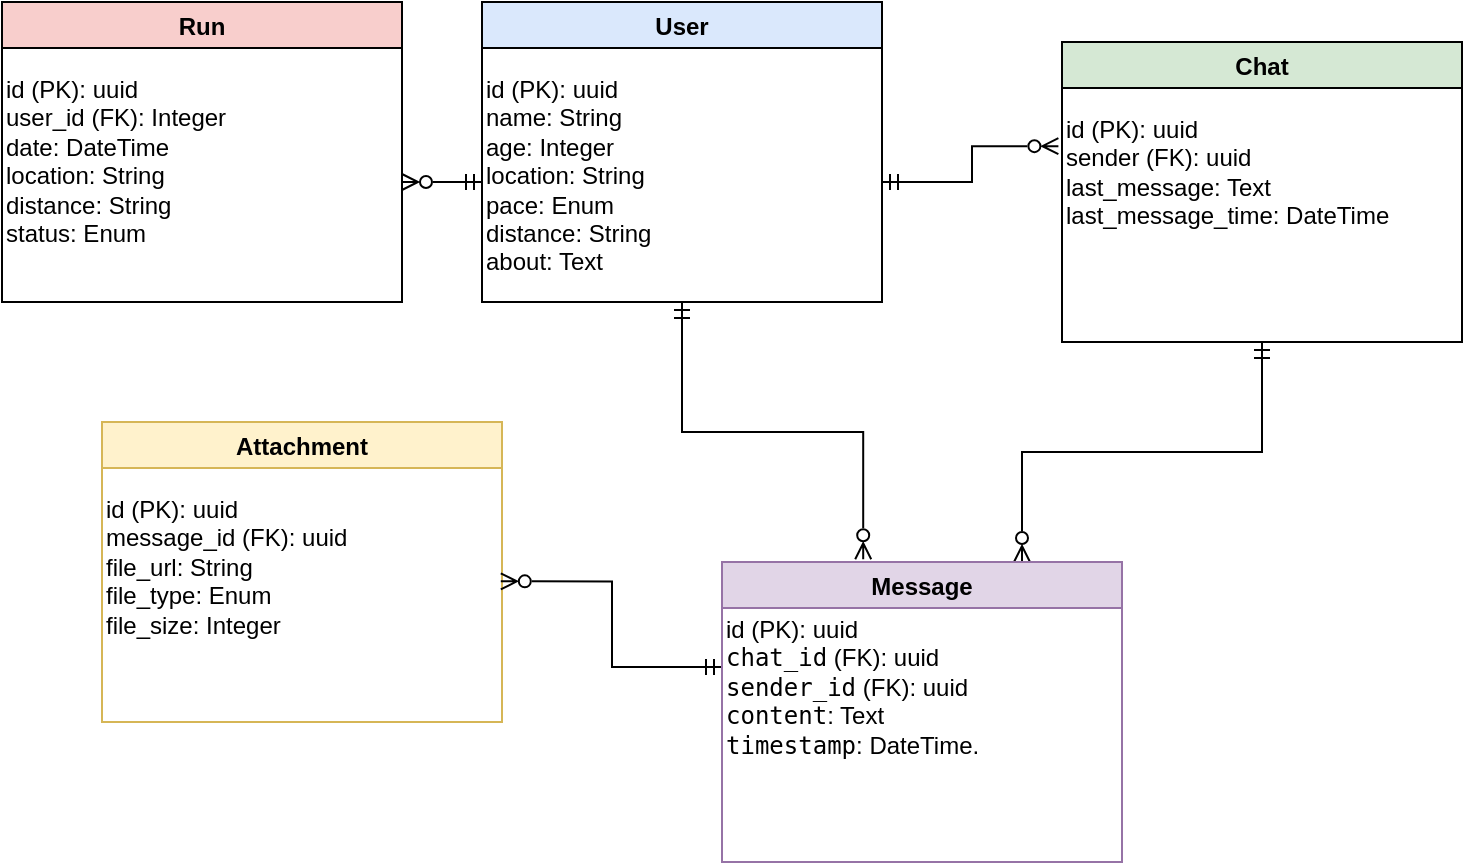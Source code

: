 <mxGraphModel dx="1059" dy="605" grid="1" gridSize="10" guides="1" tooltips="1" connect="1" arrows="1" fold="1" page="1" pageScale="1" pageWidth="1100" pageHeight="850" background="none" math="0" shadow="0">
  <root>
    <mxCell id="0" />
    <mxCell id="1" parent="0" />
    <mxCell id="userEntity" value="User" style="swimlane;fillColor=#dae8fc;horizontal=1;" vertex="1" parent="1">
      <mxGeometry x="300" y="50" width="200" height="150" as="geometry" />
    </mxCell>
    <mxCell id="userAttributes" value="id (PK): uuid&lt;br&gt;name: String&lt;br&gt;age: Integer&lt;br&gt;location: String&lt;br&gt;pace: Enum&lt;br&gt;distance: String&lt;br&gt;about: Text" style="text;html=1;align=left;verticalAlign=top;" vertex="1" parent="userEntity">
      <mxGeometry y="30" width="200" height="120" as="geometry" />
    </mxCell>
    <mxCell id="runEntity" value="Run" style="swimlane;fillColor=#f8cecc;horizontal=1;" vertex="1" parent="1">
      <mxGeometry x="60" y="50" width="200" height="150" as="geometry" />
    </mxCell>
    <mxCell id="runAttributes" value="id (PK): uuid&lt;br&gt;user_id (FK): Integer&lt;br&gt;date: DateTime&lt;br&gt;location: String&lt;br&gt;distance: String&lt;div&gt;status: Enum&lt;/div&gt;" style="text;html=1;align=left;verticalAlign=top;" vertex="1" parent="runEntity">
      <mxGeometry y="30" width="200" height="120" as="geometry" />
    </mxCell>
    <mxCell id="chatEntity" value="Chat" style="swimlane;fillColor=#d5e8d4;horizontal=1;" vertex="1" parent="1">
      <mxGeometry x="590" y="70" width="200" height="150" as="geometry" />
    </mxCell>
    <mxCell id="chatAttributes" value="id (PK): uuid&lt;br&gt;sender (FK): uuid&lt;br&gt;last_message: Text&lt;br&gt;last_message_time: DateTime" style="text;html=1;align=left;verticalAlign=top;" vertex="1" parent="chatEntity">
      <mxGeometry y="30" width="200" height="120" as="geometry" />
    </mxCell>
    <mxCell id="sy3fpL0bsb6ezjBv6HW1-24" style="edgeStyle=orthogonalEdgeStyle;rounded=0;orthogonalLoop=1;jettySize=auto;html=1;exitX=0;exitY=0.5;exitDx=0;exitDy=0;entryX=1;entryY=0.5;entryDx=0;entryDy=0;endArrow=ERzeroToMany;endFill=0;startArrow=ERmandOne;startFill=0;" edge="1" parent="1" source="userAttributes" target="runAttributes">
      <mxGeometry relative="1" as="geometry" />
    </mxCell>
    <mxCell id="sy3fpL0bsb6ezjBv6HW1-25" style="edgeStyle=orthogonalEdgeStyle;rounded=0;orthogonalLoop=1;jettySize=auto;html=1;exitX=1;exitY=0.5;exitDx=0;exitDy=0;entryX=-0.009;entryY=0.184;entryDx=0;entryDy=0;endArrow=ERzeroToMany;endFill=0;startArrow=ERmandOne;startFill=0;entryPerimeter=0;" edge="1" parent="1" source="userAttributes" target="chatAttributes">
      <mxGeometry relative="1" as="geometry">
        <mxPoint x="310" y="150" as="sourcePoint" />
        <mxPoint x="270" y="150" as="targetPoint" />
      </mxGeometry>
    </mxCell>
    <mxCell id="sy3fpL0bsb6ezjBv6HW1-29" style="edgeStyle=orthogonalEdgeStyle;rounded=0;orthogonalLoop=1;jettySize=auto;html=1;entryX=0.75;entryY=0;entryDx=0;entryDy=0;endArrow=ERzeroToMany;endFill=0;startArrow=ERmandOne;startFill=0;exitX=0.5;exitY=1;exitDx=0;exitDy=0;" edge="1" parent="1" source="chatAttributes" target="sy3fpL0bsb6ezjBv6HW1-27">
      <mxGeometry relative="1" as="geometry">
        <mxPoint x="650" y="200" as="sourcePoint" />
        <mxPoint x="558" y="130" as="targetPoint" />
      </mxGeometry>
    </mxCell>
    <mxCell id="8GoP-1W42B7T6uZ3GLff-1" value="Attachment" style="swimlane;fillColor=#fff2cc;horizontal=1;strokeColor=#d6b656;" vertex="1" parent="1">
      <mxGeometry x="110" y="260" width="200" height="150" as="geometry" />
    </mxCell>
    <mxCell id="8GoP-1W42B7T6uZ3GLff-2" value="id (PK): uuid&lt;br&gt;message_id (FK): uuid&lt;div&gt;file_url: String&lt;/div&gt;&lt;div&gt;file_type: Enum&lt;/div&gt;&lt;div&gt;file_size: Integer&lt;/div&gt;" style="text;html=1;align=left;verticalAlign=top;" vertex="1" parent="8GoP-1W42B7T6uZ3GLff-1">
      <mxGeometry y="30" width="200" height="120" as="geometry" />
    </mxCell>
    <mxCell id="8GoP-1W42B7T6uZ3GLff-3" style="edgeStyle=orthogonalEdgeStyle;rounded=0;orthogonalLoop=1;jettySize=auto;html=1;exitX=0;exitY=0.25;exitDx=0;exitDy=0;entryX=0.997;entryY=0.414;entryDx=0;entryDy=0;endArrow=ERzeroToMany;endFill=0;startArrow=ERmandOne;startFill=0;entryPerimeter=0;" edge="1" parent="1" source="sy3fpL0bsb6ezjBv6HW1-28" target="8GoP-1W42B7T6uZ3GLff-2">
      <mxGeometry relative="1" as="geometry">
        <mxPoint x="510" y="150" as="sourcePoint" />
        <mxPoint x="558" y="112" as="targetPoint" />
      </mxGeometry>
    </mxCell>
    <mxCell id="sy3fpL0bsb6ezjBv6HW1-27" value="Message" style="swimlane;fillColor=#e1d5e7;horizontal=1;strokeColor=#9673a6;" vertex="1" parent="1">
      <mxGeometry x="420" y="330" width="200" height="150" as="geometry" />
    </mxCell>
    <mxCell id="sy3fpL0bsb6ezjBv6HW1-28" value="id (PK): uuid&lt;div&gt;&lt;code style=&quot;background-color: initial;&quot;&gt;chat_id&lt;/code&gt;&lt;span style=&quot;background-color: initial;&quot;&gt; (FK): uuid&lt;/span&gt;&lt;/div&gt;&lt;div&gt;&lt;code style=&quot;background-color: initial;&quot;&gt;sender_id&lt;/code&gt;&lt;span style=&quot;background-color: initial;&quot;&gt; (FK): uuid&lt;/span&gt;&lt;/div&gt;&lt;div&gt;&lt;code style=&quot;background-color: initial;&quot;&gt;content&lt;/code&gt;&lt;span style=&quot;background-color: initial;&quot;&gt;: Text&lt;/span&gt;&lt;/div&gt;&lt;div&gt;&lt;code style=&quot;background-color: initial;&quot;&gt;timestamp&lt;/code&gt;&lt;span style=&quot;background-color: initial;&quot;&gt;:&amp;nbsp;&lt;/span&gt;&lt;span style=&quot;background-color: initial;&quot;&gt;DateTime&lt;/span&gt;&lt;span style=&quot;background-color: initial;&quot;&gt;.&lt;/span&gt;&lt;/div&gt;" style="text;html=1;align=left;verticalAlign=top;" vertex="1" parent="sy3fpL0bsb6ezjBv6HW1-27">
      <mxGeometry y="20" width="200" height="130" as="geometry" />
    </mxCell>
    <mxCell id="8GoP-1W42B7T6uZ3GLff-7" style="edgeStyle=orthogonalEdgeStyle;rounded=0;orthogonalLoop=1;jettySize=auto;html=1;entryX=0.353;entryY=-0.009;entryDx=0;entryDy=0;endArrow=ERzeroToMany;endFill=0;startArrow=ERmandOne;startFill=0;exitX=0.5;exitY=1;exitDx=0;exitDy=0;entryPerimeter=0;" edge="1" parent="1" source="userAttributes" target="sy3fpL0bsb6ezjBv6HW1-27">
      <mxGeometry relative="1" as="geometry">
        <mxPoint x="700" y="230" as="sourcePoint" />
        <mxPoint x="580" y="340" as="targetPoint" />
      </mxGeometry>
    </mxCell>
  </root>
</mxGraphModel>
